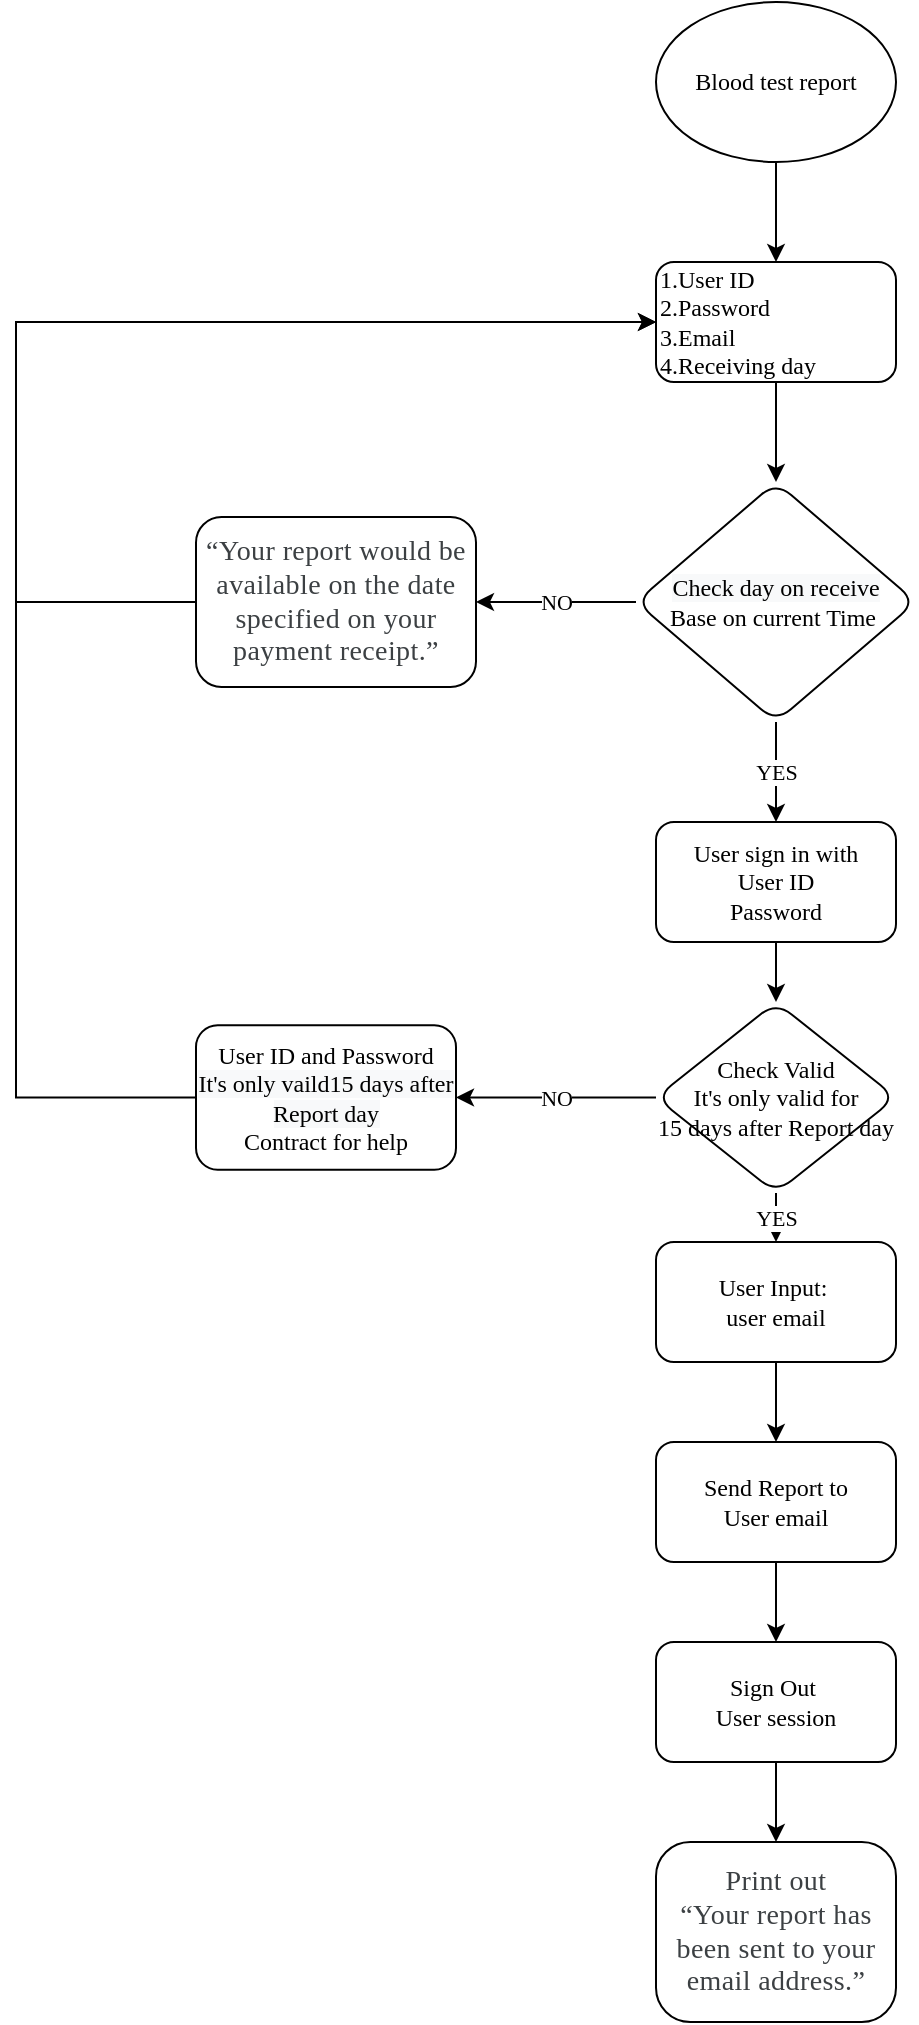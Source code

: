<mxfile version="13.8.8" type="github">
  <diagram id="C5RBs43oDa-KdzZeNtuy" name="Page-1">
    <mxGraphModel dx="1017" dy="564" grid="1" gridSize="10" guides="1" tooltips="1" connect="1" arrows="1" fold="1" page="1" pageScale="1" pageWidth="827" pageHeight="1169" math="0" shadow="0">
      <root>
        <mxCell id="WIyWlLk6GJQsqaUBKTNV-0" />
        <mxCell id="WIyWlLk6GJQsqaUBKTNV-1" parent="WIyWlLk6GJQsqaUBKTNV-0" />
        <mxCell id="djMYuYF3x6x0kB0NEv1a-16" value="" style="edgeStyle=orthogonalEdgeStyle;rounded=0;orthogonalLoop=1;jettySize=auto;html=1;entryX=0.5;entryY=0;entryDx=0;entryDy=0;fontFamily=Times New Roman;" edge="1" parent="WIyWlLk6GJQsqaUBKTNV-1" source="djMYuYF3x6x0kB0NEv1a-1" target="djMYuYF3x6x0kB0NEv1a-17">
          <mxGeometry relative="1" as="geometry">
            <mxPoint x="420" y="200" as="targetPoint" />
          </mxGeometry>
        </mxCell>
        <mxCell id="djMYuYF3x6x0kB0NEv1a-1" value="1.User ID&lt;br&gt;2.Password&lt;br&gt;3.Email&lt;br&gt;4.Receiving day" style="whiteSpace=wrap;html=1;rounded=1;fontFamily=Times New Roman;align=left;" vertex="1" parent="WIyWlLk6GJQsqaUBKTNV-1">
          <mxGeometry x="360" y="130" width="120" height="60" as="geometry" />
        </mxCell>
        <mxCell id="djMYuYF3x6x0kB0NEv1a-23" value="" style="edgeStyle=orthogonalEdgeStyle;rounded=0;orthogonalLoop=1;jettySize=auto;html=1;fontFamily=Times New Roman;" edge="1" parent="WIyWlLk6GJQsqaUBKTNV-1" source="djMYuYF3x6x0kB0NEv1a-3" target="djMYuYF3x6x0kB0NEv1a-22">
          <mxGeometry relative="1" as="geometry" />
        </mxCell>
        <mxCell id="djMYuYF3x6x0kB0NEv1a-3" value="User sign in with&lt;br&gt;User ID&lt;br&gt;Password" style="whiteSpace=wrap;html=1;rounded=1;fontFamily=Times New Roman;" vertex="1" parent="WIyWlLk6GJQsqaUBKTNV-1">
          <mxGeometry x="360" y="410" width="120" height="60" as="geometry" />
        </mxCell>
        <mxCell id="djMYuYF3x6x0kB0NEv1a-8" value="" style="edgeStyle=orthogonalEdgeStyle;rounded=0;orthogonalLoop=1;jettySize=auto;html=1;fontFamily=Times New Roman;" edge="1" parent="WIyWlLk6GJQsqaUBKTNV-1" source="djMYuYF3x6x0kB0NEv1a-5" target="djMYuYF3x6x0kB0NEv1a-7">
          <mxGeometry relative="1" as="geometry" />
        </mxCell>
        <mxCell id="djMYuYF3x6x0kB0NEv1a-5" value="User Input:&amp;nbsp;&lt;br&gt;user email" style="whiteSpace=wrap;html=1;rounded=1;fontFamily=Times New Roman;" vertex="1" parent="WIyWlLk6GJQsqaUBKTNV-1">
          <mxGeometry x="360" y="620" width="120" height="60" as="geometry" />
        </mxCell>
        <mxCell id="djMYuYF3x6x0kB0NEv1a-10" value="" style="edgeStyle=orthogonalEdgeStyle;rounded=0;orthogonalLoop=1;jettySize=auto;html=1;fontFamily=Times New Roman;" edge="1" parent="WIyWlLk6GJQsqaUBKTNV-1" source="djMYuYF3x6x0kB0NEv1a-7" target="djMYuYF3x6x0kB0NEv1a-9">
          <mxGeometry relative="1" as="geometry" />
        </mxCell>
        <mxCell id="djMYuYF3x6x0kB0NEv1a-7" value="Send Report to &lt;br&gt;User email" style="whiteSpace=wrap;html=1;rounded=1;fontFamily=Times New Roman;" vertex="1" parent="WIyWlLk6GJQsqaUBKTNV-1">
          <mxGeometry x="360" y="720" width="120" height="60" as="geometry" />
        </mxCell>
        <mxCell id="djMYuYF3x6x0kB0NEv1a-12" value="" style="edgeStyle=orthogonalEdgeStyle;rounded=0;orthogonalLoop=1;jettySize=auto;html=1;fontFamily=Times New Roman;" edge="1" parent="WIyWlLk6GJQsqaUBKTNV-1" source="djMYuYF3x6x0kB0NEv1a-9" target="djMYuYF3x6x0kB0NEv1a-11">
          <mxGeometry relative="1" as="geometry" />
        </mxCell>
        <mxCell id="djMYuYF3x6x0kB0NEv1a-9" value="Sign Out&amp;nbsp;&lt;br&gt;User session" style="whiteSpace=wrap;html=1;rounded=1;fontFamily=Times New Roman;" vertex="1" parent="WIyWlLk6GJQsqaUBKTNV-1">
          <mxGeometry x="360" y="820" width="120" height="60" as="geometry" />
        </mxCell>
        <mxCell id="djMYuYF3x6x0kB0NEv1a-11" value="&lt;span style=&quot;color: rgb(60, 64, 67); font-size: 14px; font-style: normal; font-weight: 400; letter-spacing: 0.2px; text-indent: 0px; text-transform: none; word-spacing: 0px; display: inline; float: none;&quot;&gt;Print out&lt;br&gt;“Your report has been sent to your email address.”&lt;/span&gt;" style="whiteSpace=wrap;html=1;rounded=1;arcSize=19;fontFamily=Times New Roman;" vertex="1" parent="WIyWlLk6GJQsqaUBKTNV-1">
          <mxGeometry x="360" y="920" width="120" height="90" as="geometry" />
        </mxCell>
        <mxCell id="djMYuYF3x6x0kB0NEv1a-19" value="YES" style="edgeStyle=orthogonalEdgeStyle;rounded=0;orthogonalLoop=1;jettySize=auto;html=1;entryX=0.5;entryY=0;entryDx=0;entryDy=0;fontFamily=Times New Roman;" edge="1" parent="WIyWlLk6GJQsqaUBKTNV-1" source="djMYuYF3x6x0kB0NEv1a-17" target="djMYuYF3x6x0kB0NEv1a-3">
          <mxGeometry relative="1" as="geometry" />
        </mxCell>
        <mxCell id="djMYuYF3x6x0kB0NEv1a-21" value="NO" style="edgeStyle=orthogonalEdgeStyle;rounded=0;orthogonalLoop=1;jettySize=auto;html=1;fontFamily=Times New Roman;" edge="1" parent="WIyWlLk6GJQsqaUBKTNV-1" source="djMYuYF3x6x0kB0NEv1a-17" target="djMYuYF3x6x0kB0NEv1a-20">
          <mxGeometry relative="1" as="geometry" />
        </mxCell>
        <mxCell id="djMYuYF3x6x0kB0NEv1a-17" value="&lt;span style=&quot;color: rgb(0, 0, 0); font-size: 12px; font-style: normal; font-weight: 400; letter-spacing: normal; text-align: center; text-indent: 0px; text-transform: none; word-spacing: 0px; background-color: rgb(248, 249, 250); display: inline; float: none;&quot;&gt;Check day on receive&lt;/span&gt;&lt;br&gt;Base on current Time&amp;nbsp;" style="rhombus;whiteSpace=wrap;html=1;rounded=1;fontFamily=Times New Roman;" vertex="1" parent="WIyWlLk6GJQsqaUBKTNV-1">
          <mxGeometry x="350" y="240" width="140" height="120" as="geometry" />
        </mxCell>
        <mxCell id="djMYuYF3x6x0kB0NEv1a-30" style="edgeStyle=orthogonalEdgeStyle;rounded=0;orthogonalLoop=1;jettySize=auto;html=1;fontFamily=Times New Roman;" edge="1" parent="WIyWlLk6GJQsqaUBKTNV-1" source="djMYuYF3x6x0kB0NEv1a-20">
          <mxGeometry relative="1" as="geometry">
            <mxPoint x="360" y="160" as="targetPoint" />
            <Array as="points">
              <mxPoint x="40" y="300" />
              <mxPoint x="40" y="160" />
            </Array>
          </mxGeometry>
        </mxCell>
        <mxCell id="djMYuYF3x6x0kB0NEv1a-20" value="&lt;span style=&quot;color: rgb(60, 64, 67); font-size: 14px; letter-spacing: 0.2px;&quot;&gt;“Your report would be available on the date specified on your payment receipt.”&lt;/span&gt;" style="whiteSpace=wrap;html=1;rounded=1;fontFamily=Times New Roman;" vertex="1" parent="WIyWlLk6GJQsqaUBKTNV-1">
          <mxGeometry x="130" y="257.5" width="140" height="85" as="geometry" />
        </mxCell>
        <mxCell id="djMYuYF3x6x0kB0NEv1a-24" value="YES" style="edgeStyle=orthogonalEdgeStyle;rounded=0;orthogonalLoop=1;jettySize=auto;html=1;exitX=0.5;exitY=1;exitDx=0;exitDy=0;entryX=0.5;entryY=0;entryDx=0;entryDy=0;fontFamily=Times New Roman;" edge="1" parent="WIyWlLk6GJQsqaUBKTNV-1" source="djMYuYF3x6x0kB0NEv1a-22" target="djMYuYF3x6x0kB0NEv1a-5">
          <mxGeometry relative="1" as="geometry" />
        </mxCell>
        <mxCell id="djMYuYF3x6x0kB0NEv1a-26" value="NO" style="edgeStyle=orthogonalEdgeStyle;rounded=0;orthogonalLoop=1;jettySize=auto;html=1;fontFamily=Times New Roman;" edge="1" parent="WIyWlLk6GJQsqaUBKTNV-1" source="djMYuYF3x6x0kB0NEv1a-22" target="djMYuYF3x6x0kB0NEv1a-25">
          <mxGeometry relative="1" as="geometry" />
        </mxCell>
        <mxCell id="djMYuYF3x6x0kB0NEv1a-22" value="Check Valid &lt;br&gt;It&#39;s only valid for&lt;br&gt;15 days after Report day" style="rhombus;whiteSpace=wrap;html=1;rounded=1;fontFamily=Times New Roman;" vertex="1" parent="WIyWlLk6GJQsqaUBKTNV-1">
          <mxGeometry x="360" y="500" width="120" height="95.5" as="geometry" />
        </mxCell>
        <mxCell id="djMYuYF3x6x0kB0NEv1a-29" style="edgeStyle=orthogonalEdgeStyle;rounded=0;orthogonalLoop=1;jettySize=auto;html=1;entryX=0;entryY=0.5;entryDx=0;entryDy=0;fontFamily=Times New Roman;" edge="1" parent="WIyWlLk6GJQsqaUBKTNV-1" source="djMYuYF3x6x0kB0NEv1a-25" target="djMYuYF3x6x0kB0NEv1a-1">
          <mxGeometry relative="1" as="geometry">
            <Array as="points">
              <mxPoint x="40" y="548" />
              <mxPoint x="40" y="160" />
            </Array>
          </mxGeometry>
        </mxCell>
        <mxCell id="djMYuYF3x6x0kB0NEv1a-25" value="User ID and Password&lt;br&gt;&lt;span style=&quot;color: rgb(0, 0, 0); font-size: 12px; font-style: normal; font-weight: 400; letter-spacing: normal; text-align: center; text-indent: 0px; text-transform: none; word-spacing: 0px; background-color: rgb(248, 249, 250); display: inline; float: none;&quot;&gt;It&#39;s only vaild15 days after Report day&lt;br&gt;&lt;/span&gt;Contract for help" style="whiteSpace=wrap;html=1;rounded=1;fontFamily=Times New Roman;" vertex="1" parent="WIyWlLk6GJQsqaUBKTNV-1">
          <mxGeometry x="130" y="511.63" width="130" height="72.25" as="geometry" />
        </mxCell>
        <mxCell id="djMYuYF3x6x0kB0NEv1a-28" style="edgeStyle=orthogonalEdgeStyle;rounded=0;orthogonalLoop=1;jettySize=auto;html=1;entryX=0.5;entryY=0;entryDx=0;entryDy=0;fontFamily=Times New Roman;" edge="1" parent="WIyWlLk6GJQsqaUBKTNV-1" source="djMYuYF3x6x0kB0NEv1a-27" target="djMYuYF3x6x0kB0NEv1a-1">
          <mxGeometry relative="1" as="geometry" />
        </mxCell>
        <mxCell id="djMYuYF3x6x0kB0NEv1a-27" value="Blood test report" style="ellipse;whiteSpace=wrap;html=1;fontFamily=Times New Roman;" vertex="1" parent="WIyWlLk6GJQsqaUBKTNV-1">
          <mxGeometry x="360" width="120" height="80" as="geometry" />
        </mxCell>
      </root>
    </mxGraphModel>
  </diagram>
</mxfile>
